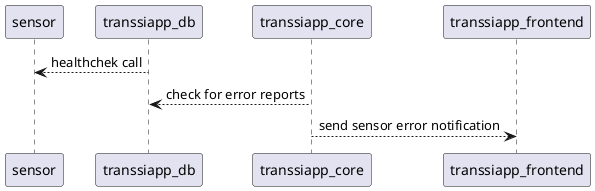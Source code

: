 @startuml report sensor error sequence diagram

sensor <--  transsiapp_db: healthchek call
transsiapp_db <-- transsiapp_core: check for error reports
transsiapp_core --> transsiapp_frontend: send sensor error notification




@enduml